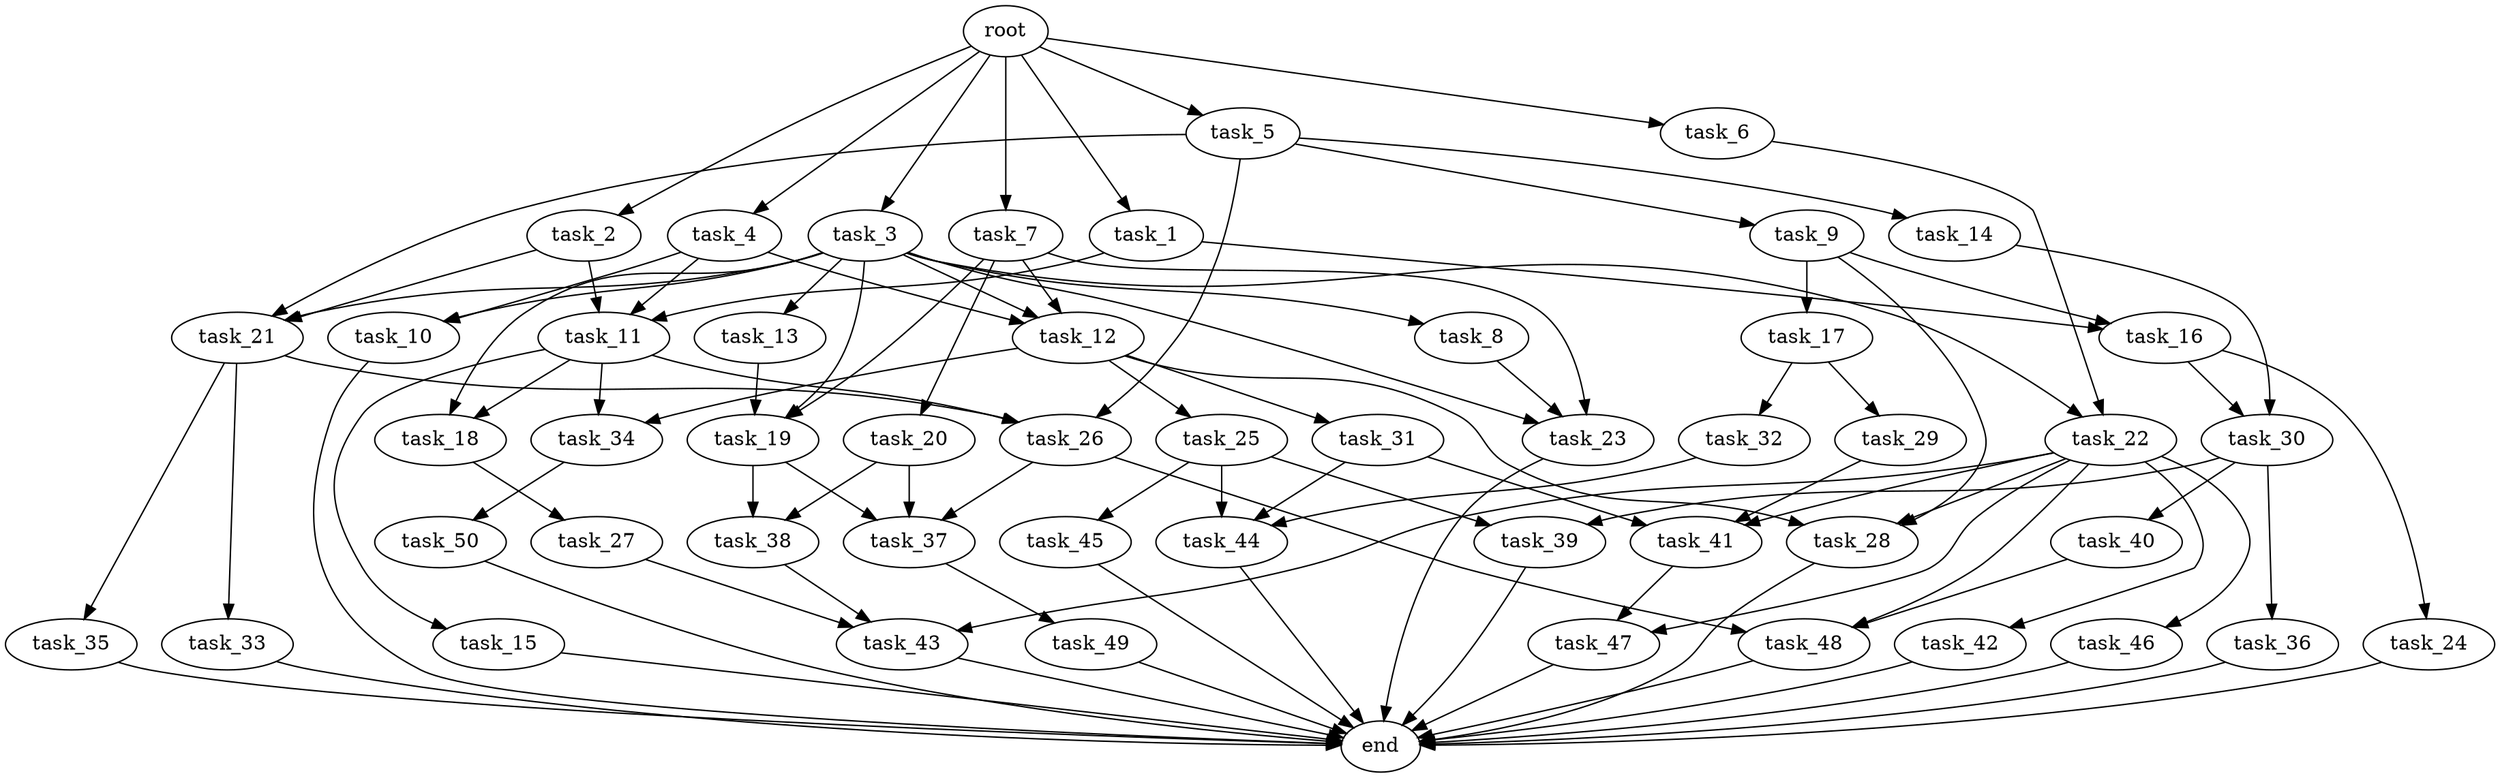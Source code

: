 digraph G {
  root [size="0.000000e+00"];
  task_1 [size="6.005557e+10"];
  task_2 [size="5.659578e+08"];
  task_3 [size="7.250025e+10"];
  task_4 [size="6.792581e+10"];
  task_5 [size="7.480624e+10"];
  task_6 [size="6.111803e+10"];
  task_7 [size="3.148891e+10"];
  task_8 [size="2.270680e+10"];
  task_9 [size="6.237811e+10"];
  task_10 [size="3.328329e+10"];
  task_11 [size="2.708286e+09"];
  task_12 [size="4.409822e+10"];
  task_13 [size="8.147601e+10"];
  task_14 [size="2.797298e+10"];
  task_15 [size="8.669129e+10"];
  task_16 [size="3.263488e+09"];
  task_17 [size="9.678406e+10"];
  task_18 [size="5.250246e+10"];
  task_19 [size="3.746600e+10"];
  task_20 [size="5.321425e+10"];
  task_21 [size="1.988018e+10"];
  task_22 [size="5.337246e+10"];
  task_23 [size="9.249204e+10"];
  task_24 [size="5.803879e+10"];
  task_25 [size="1.866110e+10"];
  task_26 [size="6.072019e+10"];
  task_27 [size="2.477499e+10"];
  task_28 [size="6.008755e+10"];
  task_29 [size="3.030136e+10"];
  task_30 [size="7.403589e+10"];
  task_31 [size="4.299509e+09"];
  task_32 [size="9.188115e+10"];
  task_33 [size="8.114413e+10"];
  task_34 [size="2.927264e+09"];
  task_35 [size="2.214888e+10"];
  task_36 [size="2.091110e+10"];
  task_37 [size="9.675936e+10"];
  task_38 [size="8.754860e+10"];
  task_39 [size="8.745239e+09"];
  task_40 [size="1.407824e+08"];
  task_41 [size="8.799232e+10"];
  task_42 [size="2.185016e+10"];
  task_43 [size="8.108168e+10"];
  task_44 [size="7.065532e+10"];
  task_45 [size="8.384472e+10"];
  task_46 [size="3.142946e+10"];
  task_47 [size="4.598497e+09"];
  task_48 [size="7.381207e+10"];
  task_49 [size="1.412382e+10"];
  task_50 [size="3.610281e+10"];
  end [size="0.000000e+00"];

  root -> task_1 [size="1.000000e-12"];
  root -> task_2 [size="1.000000e-12"];
  root -> task_3 [size="1.000000e-12"];
  root -> task_4 [size="1.000000e-12"];
  root -> task_5 [size="1.000000e-12"];
  root -> task_6 [size="1.000000e-12"];
  root -> task_7 [size="1.000000e-12"];
  task_1 -> task_11 [size="9.027620e+06"];
  task_1 -> task_16 [size="1.631744e+07"];
  task_2 -> task_11 [size="9.027620e+06"];
  task_2 -> task_21 [size="6.626726e+07"];
  task_3 -> task_8 [size="2.270680e+08"];
  task_3 -> task_10 [size="1.664164e+08"];
  task_3 -> task_12 [size="1.469941e+08"];
  task_3 -> task_13 [size="8.147601e+08"];
  task_3 -> task_18 [size="2.625123e+08"];
  task_3 -> task_19 [size="1.248867e+08"];
  task_3 -> task_21 [size="6.626726e+07"];
  task_3 -> task_22 [size="2.668623e+08"];
  task_3 -> task_23 [size="3.083068e+08"];
  task_4 -> task_10 [size="1.664164e+08"];
  task_4 -> task_11 [size="9.027620e+06"];
  task_4 -> task_12 [size="1.469941e+08"];
  task_5 -> task_9 [size="6.237811e+08"];
  task_5 -> task_14 [size="2.797298e+08"];
  task_5 -> task_21 [size="6.626726e+07"];
  task_5 -> task_26 [size="2.024006e+08"];
  task_6 -> task_22 [size="2.668623e+08"];
  task_7 -> task_12 [size="1.469941e+08"];
  task_7 -> task_19 [size="1.248867e+08"];
  task_7 -> task_20 [size="5.321425e+08"];
  task_7 -> task_23 [size="3.083068e+08"];
  task_8 -> task_23 [size="3.083068e+08"];
  task_9 -> task_16 [size="1.631744e+07"];
  task_9 -> task_17 [size="9.678406e+08"];
  task_9 -> task_28 [size="2.002918e+08"];
  task_10 -> end [size="1.000000e-12"];
  task_11 -> task_15 [size="8.669129e+08"];
  task_11 -> task_18 [size="2.625123e+08"];
  task_11 -> task_26 [size="2.024006e+08"];
  task_11 -> task_34 [size="1.463632e+07"];
  task_12 -> task_25 [size="1.866110e+08"];
  task_12 -> task_28 [size="2.002918e+08"];
  task_12 -> task_31 [size="4.299509e+07"];
  task_12 -> task_34 [size="1.463632e+07"];
  task_13 -> task_19 [size="1.248867e+08"];
  task_14 -> task_30 [size="3.701794e+08"];
  task_15 -> end [size="1.000000e-12"];
  task_16 -> task_24 [size="5.803879e+08"];
  task_16 -> task_30 [size="3.701794e+08"];
  task_17 -> task_29 [size="3.030136e+08"];
  task_17 -> task_32 [size="9.188115e+08"];
  task_18 -> task_27 [size="2.477499e+08"];
  task_19 -> task_37 [size="3.225312e+08"];
  task_19 -> task_38 [size="4.377430e+08"];
  task_20 -> task_37 [size="3.225312e+08"];
  task_20 -> task_38 [size="4.377430e+08"];
  task_21 -> task_26 [size="2.024006e+08"];
  task_21 -> task_33 [size="8.114413e+08"];
  task_21 -> task_35 [size="2.214888e+08"];
  task_22 -> task_28 [size="2.002918e+08"];
  task_22 -> task_41 [size="2.933077e+08"];
  task_22 -> task_42 [size="2.185016e+08"];
  task_22 -> task_43 [size="2.702723e+08"];
  task_22 -> task_46 [size="3.142946e+08"];
  task_22 -> task_47 [size="2.299249e+07"];
  task_22 -> task_48 [size="2.460402e+08"];
  task_23 -> end [size="1.000000e-12"];
  task_24 -> end [size="1.000000e-12"];
  task_25 -> task_39 [size="4.372619e+07"];
  task_25 -> task_44 [size="2.355177e+08"];
  task_25 -> task_45 [size="8.384472e+08"];
  task_26 -> task_37 [size="3.225312e+08"];
  task_26 -> task_48 [size="2.460402e+08"];
  task_27 -> task_43 [size="2.702723e+08"];
  task_28 -> end [size="1.000000e-12"];
  task_29 -> task_41 [size="2.933077e+08"];
  task_30 -> task_36 [size="2.091110e+08"];
  task_30 -> task_39 [size="4.372619e+07"];
  task_30 -> task_40 [size="1.407824e+06"];
  task_31 -> task_41 [size="2.933077e+08"];
  task_31 -> task_44 [size="2.355177e+08"];
  task_32 -> task_44 [size="2.355177e+08"];
  task_33 -> end [size="1.000000e-12"];
  task_34 -> task_50 [size="3.610281e+08"];
  task_35 -> end [size="1.000000e-12"];
  task_36 -> end [size="1.000000e-12"];
  task_37 -> task_49 [size="1.412382e+08"];
  task_38 -> task_43 [size="2.702723e+08"];
  task_39 -> end [size="1.000000e-12"];
  task_40 -> task_48 [size="2.460402e+08"];
  task_41 -> task_47 [size="2.299249e+07"];
  task_42 -> end [size="1.000000e-12"];
  task_43 -> end [size="1.000000e-12"];
  task_44 -> end [size="1.000000e-12"];
  task_45 -> end [size="1.000000e-12"];
  task_46 -> end [size="1.000000e-12"];
  task_47 -> end [size="1.000000e-12"];
  task_48 -> end [size="1.000000e-12"];
  task_49 -> end [size="1.000000e-12"];
  task_50 -> end [size="1.000000e-12"];
}
